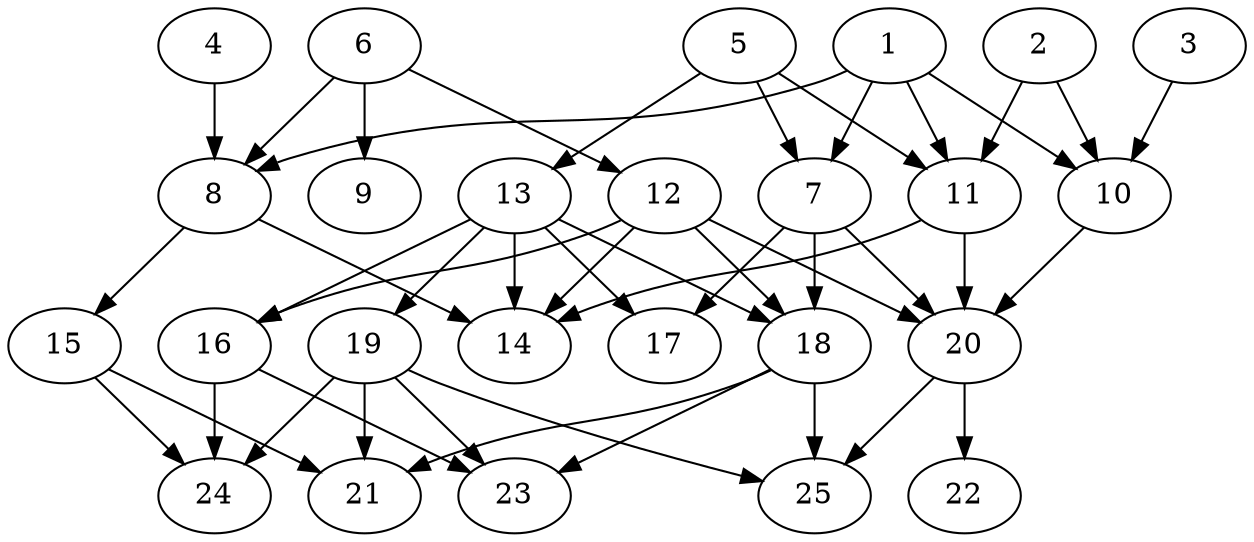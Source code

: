 // DAG automatically generated by daggen at Tue Aug  6 16:26:47 2019
// ./daggen --dot -n 25 --ccr 0.4 --fat 0.7 --regular 0.5 --density 0.5 --mindata 5242880 --maxdata 52428800 
digraph G {
  1 [size="30533120", alpha="0.20", expect_size="12213248"] 
  1 -> 7 [size ="12213248"]
  1 -> 8 [size ="12213248"]
  1 -> 10 [size ="12213248"]
  1 -> 11 [size ="12213248"]
  2 [size="77391360", alpha="0.15", expect_size="30956544"] 
  2 -> 10 [size ="30956544"]
  2 -> 11 [size ="30956544"]
  3 [size="81259520", alpha="0.06", expect_size="32503808"] 
  3 -> 10 [size ="32503808"]
  4 [size="124851200", alpha="0.05", expect_size="49940480"] 
  4 -> 8 [size ="49940480"]
  5 [size="23513600", alpha="0.14", expect_size="9405440"] 
  5 -> 7 [size ="9405440"]
  5 -> 11 [size ="9405440"]
  5 -> 13 [size ="9405440"]
  6 [size="31544320", alpha="0.07", expect_size="12617728"] 
  6 -> 8 [size ="12617728"]
  6 -> 9 [size ="12617728"]
  6 -> 12 [size ="12617728"]
  7 [size="67189760", alpha="0.19", expect_size="26875904"] 
  7 -> 17 [size ="26875904"]
  7 -> 18 [size ="26875904"]
  7 -> 20 [size ="26875904"]
  8 [size="37836800", alpha="0.12", expect_size="15134720"] 
  8 -> 14 [size ="15134720"]
  8 -> 15 [size ="15134720"]
  9 [size="69358080", alpha="0.02", expect_size="27743232"] 
  10 [size="94346240", alpha="0.09", expect_size="37738496"] 
  10 -> 20 [size ="37738496"]
  11 [size="119961600", alpha="0.12", expect_size="47984640"] 
  11 -> 14 [size ="47984640"]
  11 -> 20 [size ="47984640"]
  12 [size="117237760", alpha="0.10", expect_size="46895104"] 
  12 -> 14 [size ="46895104"]
  12 -> 16 [size ="46895104"]
  12 -> 18 [size ="46895104"]
  12 -> 20 [size ="46895104"]
  13 [size="85588480", alpha="0.07", expect_size="34235392"] 
  13 -> 14 [size ="34235392"]
  13 -> 16 [size ="34235392"]
  13 -> 17 [size ="34235392"]
  13 -> 18 [size ="34235392"]
  13 -> 19 [size ="34235392"]
  14 [size="122649600", alpha="0.15", expect_size="49059840"] 
  15 [size="34501120", alpha="0.00", expect_size="13800448"] 
  15 -> 21 [size ="13800448"]
  15 -> 24 [size ="13800448"]
  16 [size="115200000", alpha="0.09", expect_size="46080000"] 
  16 -> 23 [size ="46080000"]
  16 -> 24 [size ="46080000"]
  17 [size="41328640", alpha="0.18", expect_size="16531456"] 
  18 [size="35873280", alpha="0.05", expect_size="14349312"] 
  18 -> 21 [size ="14349312"]
  18 -> 23 [size ="14349312"]
  18 -> 25 [size ="14349312"]
  19 [size="106616320", alpha="0.13", expect_size="42646528"] 
  19 -> 21 [size ="42646528"]
  19 -> 23 [size ="42646528"]
  19 -> 24 [size ="42646528"]
  19 -> 25 [size ="42646528"]
  20 [size="117923840", alpha="0.08", expect_size="47169536"] 
  20 -> 22 [size ="47169536"]
  20 -> 25 [size ="47169536"]
  21 [size="53562880", alpha="0.06", expect_size="21425152"] 
  22 [size="123115520", alpha="0.15", expect_size="49246208"] 
  23 [size="63247360", alpha="0.16", expect_size="25298944"] 
  24 [size="104337920", alpha="0.15", expect_size="41735168"] 
  25 [size="76029440", alpha="0.16", expect_size="30411776"] 
}
